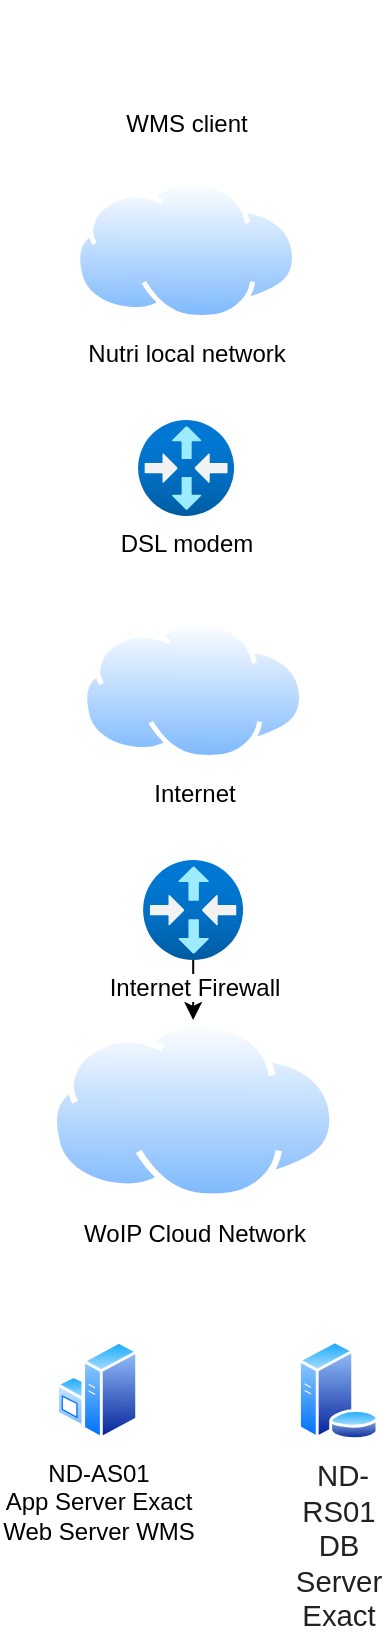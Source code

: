 <mxfile version="24.4.13" type="github">
  <diagram name="Page-1" id="x-4lfFE1bHsVELgbJs9u">
    <mxGraphModel dx="2074" dy="1098" grid="1" gridSize="10" guides="1" tooltips="1" connect="1" arrows="1" fold="1" page="1" pageScale="1" pageWidth="850" pageHeight="1100" math="0" shadow="0">
      <root>
        <mxCell id="0" />
        <mxCell id="1" parent="0" />
        <mxCell id="BqbNoxISk8H6lMRw6kgT-4" value="WoIP Cloud Network" style="image;aspect=fixed;perimeter=ellipsePerimeter;html=1;align=center;shadow=0;dashed=0;spacingTop=3;image=img/lib/active_directory/internet_cloud.svg;" parent="1" vertex="1">
          <mxGeometry x="404.13" y="650" width="142.86" height="90" as="geometry" />
        </mxCell>
        <mxCell id="BqbNoxISk8H6lMRw6kgT-5" value="Nutri local network" style="image;aspect=fixed;perimeter=ellipsePerimeter;html=1;align=center;shadow=0;dashed=0;spacingTop=3;image=img/lib/active_directory/internet_cloud.svg;" parent="1" vertex="1">
          <mxGeometry x="416.5" y="230" width="111.11" height="70" as="geometry" />
        </mxCell>
        <mxCell id="BqbNoxISk8H6lMRw6kgT-26" value="" style="edgeStyle=orthogonalEdgeStyle;rounded=0;orthogonalLoop=1;jettySize=auto;html=1;" parent="1" source="BqbNoxISk8H6lMRw6kgT-9" target="BqbNoxISk8H6lMRw6kgT-4" edge="1">
          <mxGeometry relative="1" as="geometry" />
        </mxCell>
        <mxCell id="BqbNoxISk8H6lMRw6kgT-9" value="Internet Firewall" style="image;aspect=fixed;html=1;points=[];align=center;fontSize=12;image=img/lib/azure2/networking/Virtual_Router.svg;" parent="1" vertex="1">
          <mxGeometry x="450.55" y="570" width="50" height="50" as="geometry" />
        </mxCell>
        <mxCell id="BqbNoxISk8H6lMRw6kgT-11" value="&lt;span style=&quot;color: rgb(33, 33, 33); font-family: Calibri, sans-serif, serif, EmojiFont; font-size: 14.667px; text-align: start; text-wrap: wrap;&quot;&gt;&amp;nbsp;ND-RS01&lt;/span&gt;&lt;div&gt;&lt;span style=&quot;color: rgb(33, 33, 33); font-family: Calibri, sans-serif, serif, EmojiFont; font-size: 14.667px; text-align: start; text-wrap: wrap;&quot;&gt;DB Server Exact&lt;/span&gt;&lt;/div&gt;" style="image;aspect=fixed;perimeter=ellipsePerimeter;html=1;align=center;shadow=0;dashed=0;spacingTop=3;image=img/lib/active_directory/database_server.svg;" parent="1" vertex="1">
          <mxGeometry x="527.61" y="810" width="41" height="50" as="geometry" />
        </mxCell>
        <mxCell id="BqbNoxISk8H6lMRw6kgT-16" value="ND-AS01&lt;div&gt;App Server Exact&lt;/div&gt;&lt;div&gt;Web Server WMS&lt;/div&gt;" style="image;aspect=fixed;perimeter=ellipsePerimeter;html=1;align=center;shadow=0;dashed=0;spacingTop=3;image=img/lib/active_directory/windows_server.svg;" parent="1" vertex="1">
          <mxGeometry x="407.05" y="810" width="41" height="50" as="geometry" />
        </mxCell>
        <mxCell id="BqbNoxISk8H6lMRw6kgT-20" value="WMS client" style="shape=image;html=1;verticalAlign=top;verticalLabelPosition=bottom;labelBackgroundColor=#ffffff;imageAspect=0;aspect=fixed;image=https://cdn1.iconfinder.com/data/icons/CrystalClear/48x48/devices/handheld.png" parent="1" vertex="1">
          <mxGeometry x="448.05" y="140" width="48" height="48" as="geometry" />
        </mxCell>
        <mxCell id="BqbNoxISk8H6lMRw6kgT-24" value="DSL modem" style="image;aspect=fixed;html=1;points=[];align=center;fontSize=12;image=img/lib/azure2/networking/Virtual_Router.svg;" parent="1" vertex="1">
          <mxGeometry x="448.05" y="350" width="48" height="48" as="geometry" />
        </mxCell>
        <mxCell id="BqbNoxISk8H6lMRw6kgT-25" value="Internet" style="image;aspect=fixed;perimeter=ellipsePerimeter;html=1;align=center;shadow=0;dashed=0;spacingTop=3;image=img/lib/active_directory/internet_cloud.svg;" parent="1" vertex="1">
          <mxGeometry x="420" y="450" width="111.11" height="70" as="geometry" />
        </mxCell>
      </root>
    </mxGraphModel>
  </diagram>
</mxfile>
